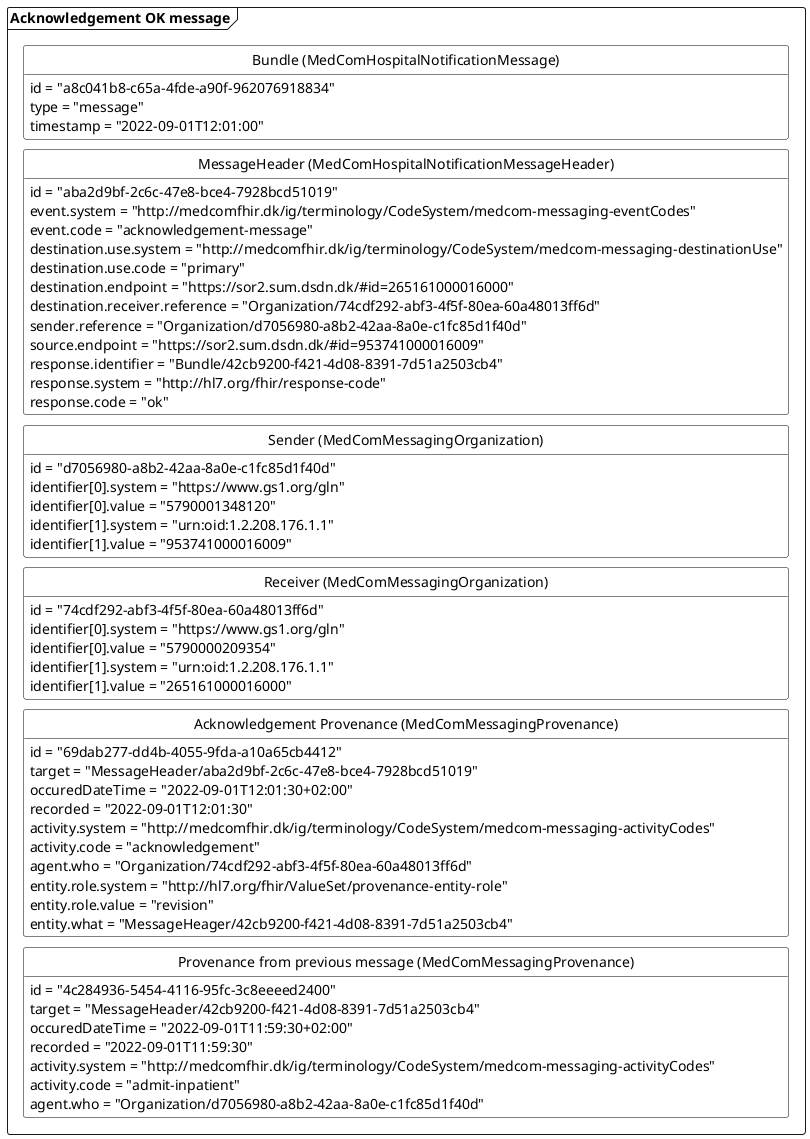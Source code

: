 @startuml AcknowledgementOK

'layout
skinparam class {
    BackgroundColor White
    BorderColor Black
    ArrowColor Black
  }
hide circle
hide empty members
skinparam SameClassWidth true
skinparam Ranksep 10


package "Acknowledgement OK message" as ack <<Frame>>{
    class "Bundle (MedComHospitalNotificationMessage)" as ackB{
        id = "a8c041b8-c65a-4fde-a90f-962076918834"
        type = "message"
        timestamp = "2022-09-01T12:01:00"
    }
    class "MessageHeader (MedComHospitalNotificationMessageHeader)" as ackMH{
        id = "aba2d9bf-2c6c-47e8-bce4-7928bcd51019"
        event.system = "http://medcomfhir.dk/ig/terminology/CodeSystem/medcom-messaging-eventCodes"
        event.code = "acknowledgement-message"
        destination.use.system = "http://medcomfhir.dk/ig/terminology/CodeSystem/medcom-messaging-destinationUse"
        destination.use.code = "primary"
        destination.endpoint = "https://sor2.sum.dsdn.dk/#id=265161000016000"
        destination.receiver.reference = "Organization/74cdf292-abf3-4f5f-80ea-60a48013ff6d"
        sender.reference = "Organization/d7056980-a8b2-42aa-8a0e-c1fc85d1f40d"
        source.endpoint = "https://sor2.sum.dsdn.dk/#id=953741000016009"
        response.identifier = "Bundle/42cb9200-f421-4d08-8391-7d51a2503cb4"
        response.system = "http://hl7.org/fhir/response-code"
        response.code = "ok"
    }
    class "Sender (MedComMessagingOrganization)" as ackROrg{
        id = "d7056980-a8b2-42aa-8a0e-c1fc85d1f40d"
        identifier[0].system = "https://www.gs1.org/gln"
        identifier[0].value = "5790001348120"
        identifier[1].system = "urn:oid:1.2.208.176.1.1"
        identifier[1].value = "953741000016009"
    }
    class "Receiver (MedComMessagingOrganization)" as ackSOrg{
        id = "74cdf292-abf3-4f5f-80ea-60a48013ff6d"
        identifier[0].system = "https://www.gs1.org/gln"
        identifier[0].value = "5790000209354"
        identifier[1].system = "urn:oid:1.2.208.176.1.1"
        identifier[1].value = "265161000016000"
    }
    class "Acknowledgement Provenance (MedComMessagingProvenance)" as ackPRO{
        id = "69dab277-dd4b-4055-9fda-a10a65cb4412"
        target = "MessageHeader/aba2d9bf-2c6c-47e8-bce4-7928bcd51019"
        occuredDateTime = "2022-09-01T12:01:30+02:00"
        recorded = "2022-09-01T12:01:30"
        activity.system = "http://medcomfhir.dk/ig/terminology/CodeSystem/medcom-messaging-activityCodes"
        activity.code = "acknowledgement"
        agent.who = "Organization/74cdf292-abf3-4f5f-80ea-60a48013ff6d"
        entity.role.system = "http://hl7.org/fhir/ValueSet/provenance-entity-role"
        entity.role.value = "revision"
        entity.what = "MessageHeager/42cb9200-f421-4d08-8391-7d51a2503cb4"
    }
        class "Provenance from previous message (MedComMessagingProvenance)" as previuosPRO{
        id = "4c284936-5454-4116-95fc-3c8eeeed2400"
        target = "MessageHeader/42cb9200-f421-4d08-8391-7d51a2503cb4"
        occuredDateTime = "2022-09-01T11:59:30+02:00"
        recorded = "2022-09-01T11:59:30"
        activity.system = "http://medcomfhir.dk/ig/terminology/CodeSystem/medcom-messaging-activityCodes"
        activity.code = "admit-inpatient"
        agent.who = "Organization/d7056980-a8b2-42aa-8a0e-c1fc85d1f40d"
    }

ackB -[hidden]- ackMH
ackMH-[hidden]-ackROrg
ackROrg-[hidden]-ackSOrg
ackSOrg-[hidden]-ackPRO
ackPRO-[hidden]-previuosPRO
}


@enduml

